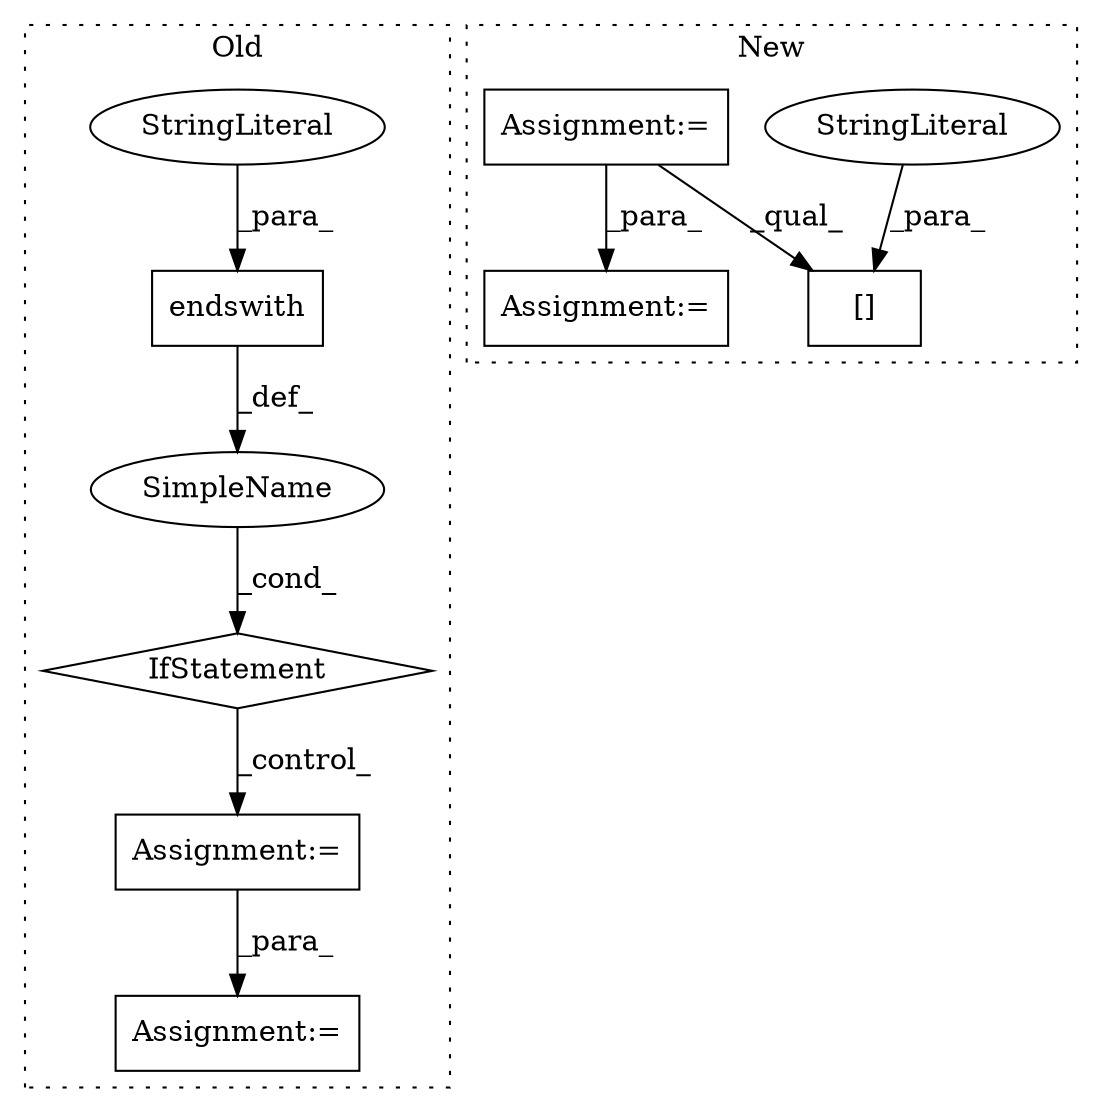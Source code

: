 digraph G {
subgraph cluster0 {
1 [label="endswith" a="32" s="375,389" l="9,1" shape="box"];
3 [label="StringLiteral" a="45" s="384" l="5" shape="ellipse"];
4 [label="IfStatement" a="25" s="366,390" l="4,2" shape="diamond"];
5 [label="Assignment:=" a="7" s="445" l="1" shape="box"];
6 [label="SimpleName" a="42" s="" l="" shape="ellipse"];
8 [label="Assignment:=" a="7" s="541" l="1" shape="box"];
label = "Old";
style="dotted";
}
subgraph cluster1 {
2 [label="[]" a="2" s="309,320" l="2,1" shape="box"];
7 [label="StringLiteral" a="45" s="311" l="9" shape="ellipse"];
9 [label="Assignment:=" a="7" s="278" l="1" shape="box"];
10 [label="Assignment:=" a="7" s="383" l="1" shape="box"];
label = "New";
style="dotted";
}
1 -> 6 [label="_def_"];
3 -> 1 [label="_para_"];
4 -> 5 [label="_control_"];
5 -> 8 [label="_para_"];
6 -> 4 [label="_cond_"];
7 -> 2 [label="_para_"];
9 -> 2 [label="_qual_"];
9 -> 10 [label="_para_"];
}